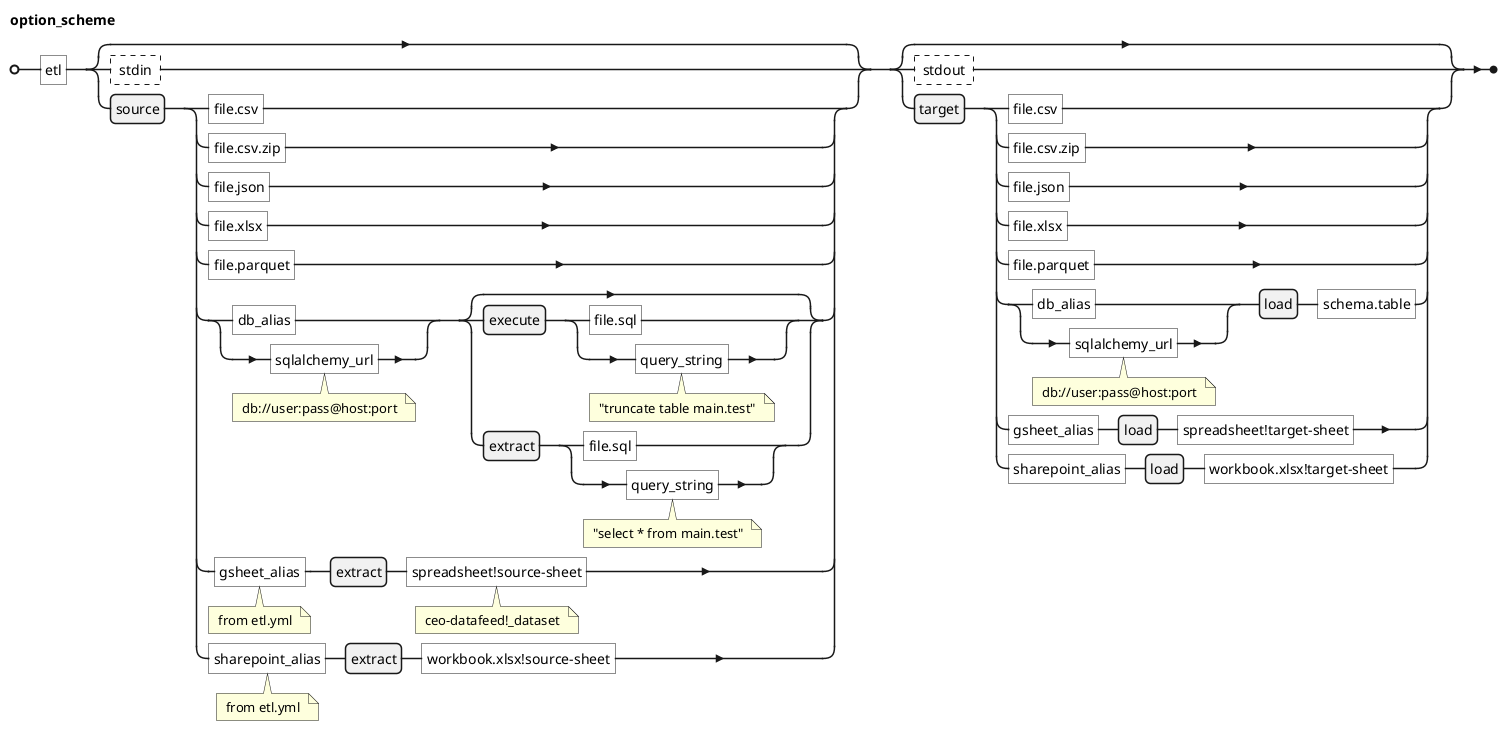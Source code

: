 @startebnf
option_scheme = "etl", 
      [ 
        ? stdin ?
      | ( source, ( 
            "file.csv" 
          | "file.csv.zip" 
          | "file.json" 
          | "file.xlsx" 
          | "file.parquet" 
          | ( "db_alias" | "sqlalchemy_url" (* db://user:pass@host:port *) ),
            [ 
              ( execute, ( "file.sql" | "query_string" (* "truncate table main.test" *) ) ) 
            | ( extract, ( "file.sql" | "query_string" (* "select * from main.test" *) ) ) 
            ] 
          | "gsheet_alias" (* from etl.yml *), extract, "spreadsheet!source-sheet" (* ceo-datafeed!_dataset *)
          | "sharepoint_alias" (* from etl.yml *), extract, "workbook.xlsx!source-sheet"
        ) )
      ], 
      [ 
        ( 
          ? stdout ?
        | ( target, ( 
              "file.csv"
            | "file.csv.zip" 
            | "file.json" 
            | "file.xlsx" 
            | "file.parquet" 
            | ( "db_alias" | "sqlalchemy_url" (* db://user:pass@host:port *) ), load, "schema.table"
            | "gsheet_alias", load, "spreadsheet!target-sheet" 
            | "sharepoint_alias", load, "workbook.xlsx!target-sheet"
          ) )
        )
      ];
@endebnf